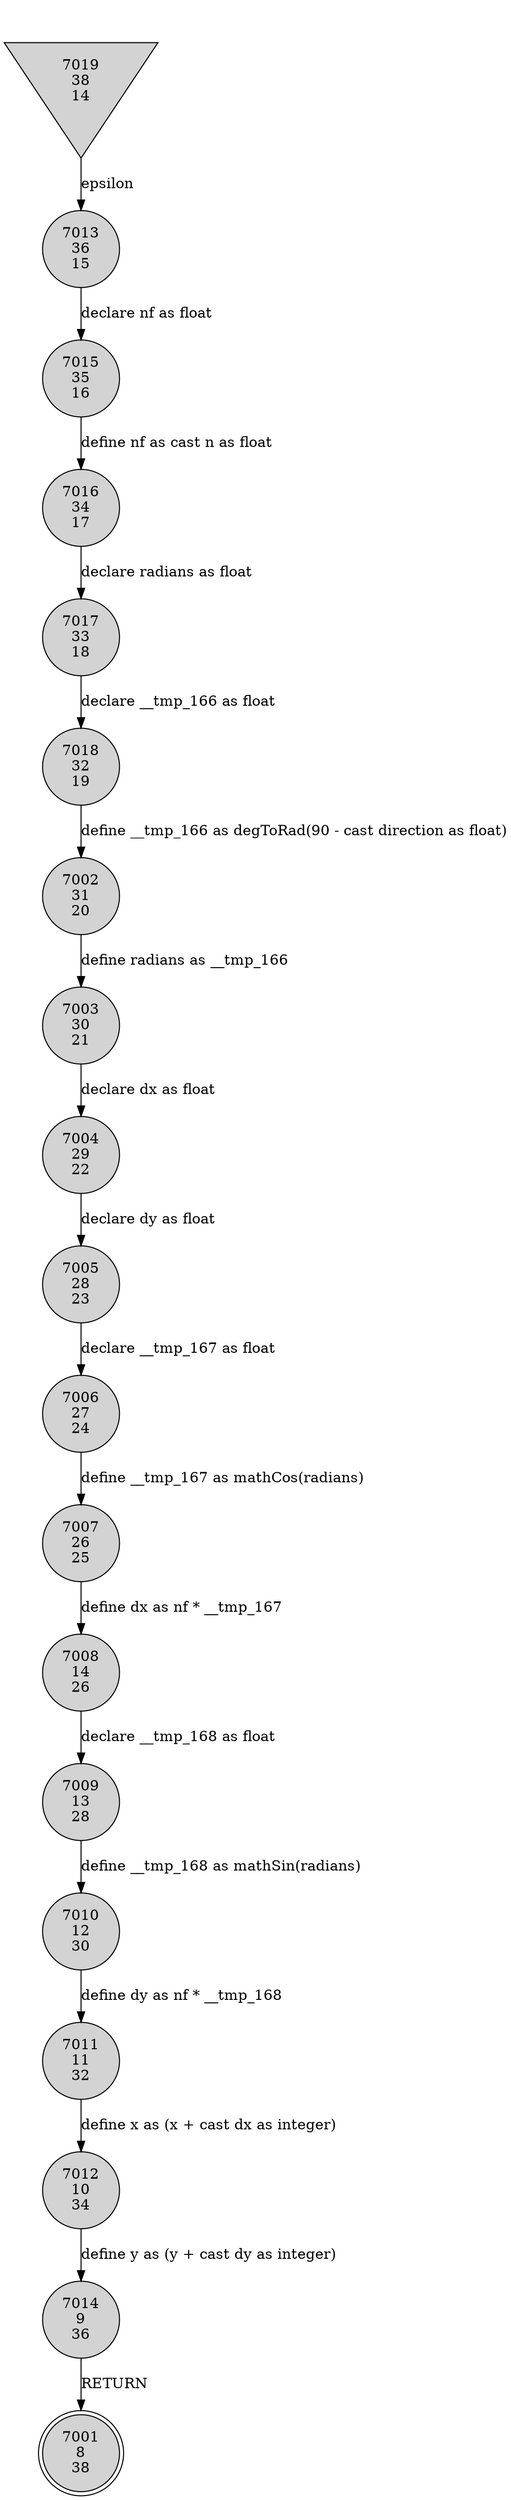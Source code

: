 digraph relation {
    node [shape=circle, style=filled];
    7008 [label="7008
14
26" shape=circle penwidth=1]
    7009 [label="7009
13
28" shape=circle penwidth=1]
    7010 [label="7010
12
30" shape=circle penwidth=1]
    7011 [label="7011
11
32" shape=circle penwidth=1]
    7012 [label="7012
10
34" shape=circle penwidth=1]
    7013 [label="7013
36
15" shape=circle penwidth=1]
    7014 [label="7014
9
36" shape=circle penwidth=1]
    7015 [label="7015
35
16" shape=circle penwidth=1]
    7016 [label="7016
34
17" shape=circle penwidth=1]
    7017 [label="7017
33
18" shape=circle penwidth=1]
    7018 [label="7018
32
19" shape=circle penwidth=1]
    7019 [label="7019
38
14" shape=invtriangle penwidth=1]
    7001 [label="7001
8
38" shape=doublecircle penwidth=1]
    7002 [label="7002
31
20" shape=circle penwidth=1]
    7003 [label="7003
30
21" shape=circle penwidth=1]
    7004 [label="7004
29
22" shape=circle penwidth=1]
    7005 [label="7005
28
23" shape=circle penwidth=1]
    7006 [label="7006
27
24" shape=circle penwidth=1]
    7007 [label="7007
26
25" shape=circle penwidth=1]
    7019 -> 7013 [label="epsilon"];
    7013 -> 7015 [label="declare nf as float"];
    7015 -> 7016 [label="define nf as cast n as float"];
    7016 -> 7017 [label="declare radians as float"];
    7017 -> 7018 [label="declare __tmp_166 as float"];
    7018 -> 7002 [label="define __tmp_166 as degToRad(90 - cast direction as float)"];
    7002 -> 7003 [label="define radians as __tmp_166"];
    7003 -> 7004 [label="declare dx as float"];
    7004 -> 7005 [label="declare dy as float"];
    7005 -> 7006 [label="declare __tmp_167 as float"];
    7006 -> 7007 [label="define __tmp_167 as mathCos(radians)"];
    7007 -> 7008 [label="define dx as nf * __tmp_167"];
    7008 -> 7009 [label="declare __tmp_168 as float"];
    7009 -> 7010 [label="define __tmp_168 as mathSin(radians)"];
    7010 -> 7011 [label="define dy as nf * __tmp_168"];
    7011 -> 7012 [label="define x as (x + cast dx as integer)"];
    7012 -> 7014 [label="define y as (y + cast dy as integer)"];
    7014 -> 7001 [label="RETURN"];
}
